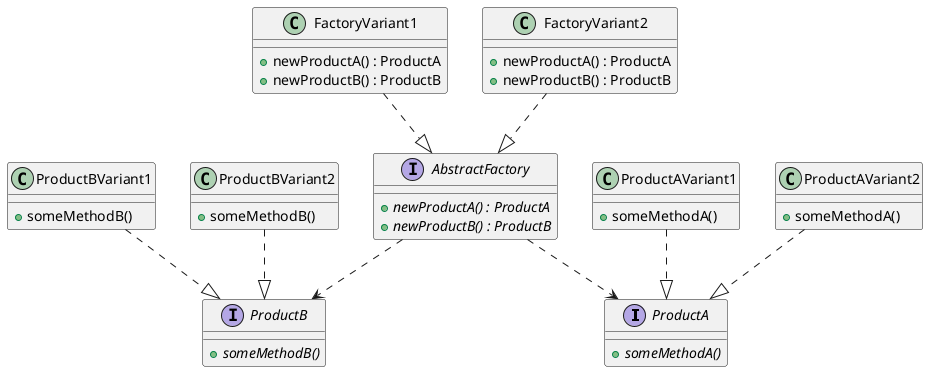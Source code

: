 @startuml
  interface ProductA{
    + {abstract} someMethodA()
  }
  interface ProductB{
    + {abstract} someMethodB()
  }

  interface AbstractFactory{
    + {abstract} newProductA() : ProductA
    + {abstract} newProductB() : ProductB
  }

  class ProductAVariant1{
    + someMethodA()
  }
  class ProductBVariant1{
    + someMethodB()
  }

  class FactoryVariant1{
    + newProductA() : ProductA
    + newProductB() : ProductB
  }

  class ProductAVariant2{
    + someMethodA()
  }
  class ProductBVariant2{
    + someMethodB()
  }

  class FactoryVariant2{
    + newProductA() : ProductA
    + newProductB() : ProductB
  }

  ProductAVariant1 ..|> ProductA
  ProductAVariant2 ..|> ProductA

  ProductBVariant1 ..|> ProductB
  ProductBVariant2 ..|> ProductB

  FactoryVariant1 ..|> AbstractFactory
  FactoryVariant2 ..|> AbstractFactory

  AbstractFactory ..> ProductA
  AbstractFactory ..> ProductB
@enduml
